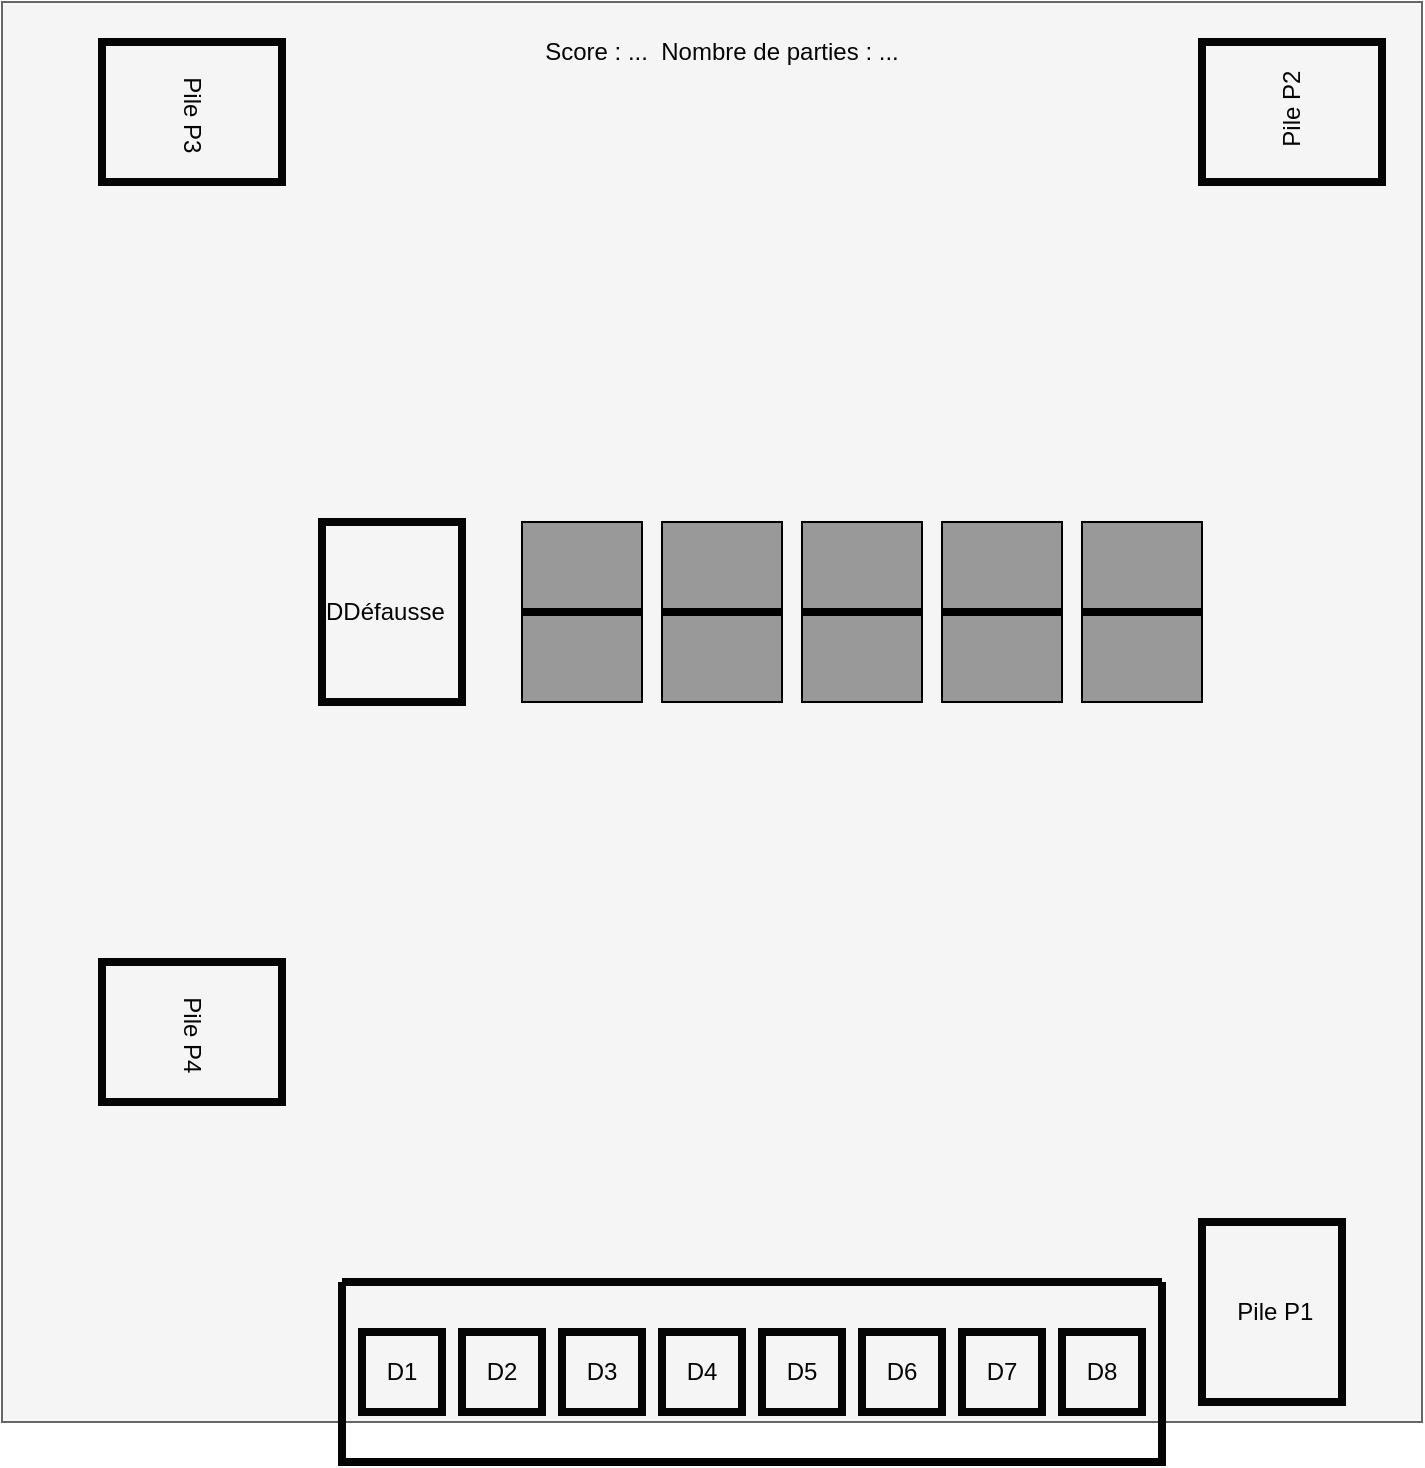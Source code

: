 <mxfile>
    <diagram id="vP8cSJbvrpntYsUDsbow" name="Page-1">
        <mxGraphModel dx="1130" dy="768" grid="1" gridSize="10" guides="1" tooltips="1" connect="1" arrows="1" fold="1" page="1" pageScale="1" pageWidth="850" pageHeight="1100" math="0" shadow="0">
            <root>
                <mxCell id="0"/>
                <mxCell id="1" parent="0"/>
                <mxCell id="2" value="" style="whiteSpace=wrap;html=1;aspect=fixed;fillColor=#f5f5f5;fontColor=#333333;strokeColor=#666666;" parent="1" vertex="1">
                    <mxGeometry x="70" y="50" width="710" height="710" as="geometry"/>
                </mxCell>
                <mxCell id="23" value="" style="swimlane;startSize=0;fillColor=none;strokeWidth=4;strokeColor=#050505;" parent="1" vertex="1">
                    <mxGeometry x="240" y="690" width="410" height="90" as="geometry"/>
                </mxCell>
                <mxCell id="37" value="" style="group" parent="23" vertex="1" connectable="0">
                    <mxGeometry x="10" y="25" width="390" height="40" as="geometry"/>
                </mxCell>
                <mxCell id="27" value="D1" style="whiteSpace=wrap;html=1;aspect=fixed;strokeColor=#050505;strokeWidth=4;fontColor=#050505;fillColor=none;" parent="37" vertex="1">
                    <mxGeometry width="40" height="40" as="geometry"/>
                </mxCell>
                <mxCell id="29" value="D3" style="whiteSpace=wrap;html=1;aspect=fixed;strokeColor=#050505;strokeWidth=4;fontColor=#050505;fillColor=none;" parent="37" vertex="1">
                    <mxGeometry x="100" width="40" height="40" as="geometry"/>
                </mxCell>
                <mxCell id="31" value="D5" style="whiteSpace=wrap;html=1;aspect=fixed;strokeColor=#050505;strokeWidth=4;fontColor=#050505;fillColor=none;" parent="37" vertex="1">
                    <mxGeometry x="200" width="40" height="40" as="geometry"/>
                </mxCell>
                <mxCell id="28" value="D2" style="whiteSpace=wrap;html=1;aspect=fixed;strokeColor=#050505;strokeWidth=4;fontColor=#050505;fillColor=none;" parent="37" vertex="1">
                    <mxGeometry x="50" width="40" height="40" as="geometry"/>
                </mxCell>
                <mxCell id="30" value="D4" style="whiteSpace=wrap;html=1;aspect=fixed;strokeColor=#050505;strokeWidth=4;fontColor=#050505;fillColor=none;" parent="37" vertex="1">
                    <mxGeometry x="150" width="40" height="40" as="geometry"/>
                </mxCell>
                <mxCell id="34" value="D6" style="whiteSpace=wrap;html=1;aspect=fixed;strokeColor=#050505;strokeWidth=4;fontColor=#050505;fillColor=none;" parent="37" vertex="1">
                    <mxGeometry x="250" width="40" height="40" as="geometry"/>
                </mxCell>
                <mxCell id="35" value="D7" style="whiteSpace=wrap;html=1;aspect=fixed;strokeColor=#050505;strokeWidth=4;fontColor=#050505;fillColor=none;" parent="37" vertex="1">
                    <mxGeometry x="300" width="40" height="40" as="geometry"/>
                </mxCell>
                <mxCell id="36" value="D8" style="whiteSpace=wrap;html=1;aspect=fixed;strokeColor=#050505;strokeWidth=4;fontColor=#050505;fillColor=none;" parent="37" vertex="1">
                    <mxGeometry x="350" width="40" height="40" as="geometry"/>
                </mxCell>
                <mxCell id="38" value="&lt;font color=&quot;#050505&quot;&gt;&amp;nbsp;Pile P1&lt;/font&gt;" style="rounded=0;whiteSpace=wrap;html=1;strokeColor=#050505;strokeWidth=4;fillColor=none;align=center;" parent="1" vertex="1">
                    <mxGeometry x="670" y="660" width="70" height="90" as="geometry"/>
                </mxCell>
                <mxCell id="39" value="&lt;font color=&quot;#050505&quot;&gt;&amp;nbsp;Pile P2&lt;/font&gt;" style="rounded=0;whiteSpace=wrap;html=1;strokeColor=#050505;strokeWidth=4;fillColor=none;align=center;rotation=-90;" parent="1" vertex="1">
                    <mxGeometry x="680" y="60" width="70" height="90" as="geometry"/>
                </mxCell>
                <mxCell id="40" value="&lt;font color=&quot;#050505&quot;&gt;&amp;nbsp;Pile P3&lt;/font&gt;" style="rounded=0;whiteSpace=wrap;html=1;strokeColor=#050505;strokeWidth=4;fillColor=none;align=center;rotation=90;" parent="1" vertex="1">
                    <mxGeometry x="130" y="60" width="70" height="90" as="geometry"/>
                </mxCell>
                <mxCell id="41" value="&lt;font color=&quot;#050505&quot;&gt;&amp;nbsp;Pile P4&lt;/font&gt;" style="rounded=0;whiteSpace=wrap;html=1;strokeColor=#050505;strokeWidth=4;fillColor=none;align=center;rotation=90;" parent="1" vertex="1">
                    <mxGeometry x="130" y="520" width="70" height="90" as="geometry"/>
                </mxCell>
                <mxCell id="43" value="" style="group" parent="1" vertex="1" connectable="0">
                    <mxGeometry x="230" y="310" width="440" height="90" as="geometry"/>
                </mxCell>
                <mxCell id="24" value="" style="group" parent="43" vertex="1" connectable="0">
                    <mxGeometry x="100" width="340" height="90" as="geometry"/>
                </mxCell>
                <mxCell id="8" value="" style="group" parent="24" vertex="1" connectable="0">
                    <mxGeometry x="70" width="60" height="90" as="geometry"/>
                </mxCell>
                <mxCell id="4" value="" style="rounded=0;whiteSpace=wrap;html=1;fillColor=#999999;" parent="8" vertex="1">
                    <mxGeometry width="60" height="90" as="geometry"/>
                </mxCell>
                <mxCell id="7" value="" style="endArrow=none;html=1;entryX=1;entryY=0.5;entryDx=0;entryDy=0;exitX=0;exitY=0.5;exitDx=0;exitDy=0;strokeWidth=4;" parent="8" source="4" target="4" edge="1">
                    <mxGeometry width="50" height="50" relative="1" as="geometry">
                        <mxPoint x="80" y="200" as="sourcePoint"/>
                        <mxPoint x="130" y="150" as="targetPoint"/>
                    </mxGeometry>
                </mxCell>
                <mxCell id="9" value="" style="group" parent="24" vertex="1" connectable="0">
                    <mxGeometry x="140" width="60" height="90" as="geometry"/>
                </mxCell>
                <mxCell id="10" value="" style="rounded=0;whiteSpace=wrap;html=1;fillColor=#999999;" parent="9" vertex="1">
                    <mxGeometry width="60" height="90" as="geometry"/>
                </mxCell>
                <mxCell id="11" value="" style="endArrow=none;html=1;entryX=1;entryY=0.5;entryDx=0;entryDy=0;exitX=0;exitY=0.5;exitDx=0;exitDy=0;strokeWidth=4;" parent="9" source="10" target="10" edge="1">
                    <mxGeometry width="50" height="50" relative="1" as="geometry">
                        <mxPoint x="80" y="200" as="sourcePoint"/>
                        <mxPoint x="130" y="150" as="targetPoint"/>
                    </mxGeometry>
                </mxCell>
                <mxCell id="12" value="" style="group;fontStyle=1" parent="24" vertex="1" connectable="0">
                    <mxGeometry x="210" width="60" height="90" as="geometry"/>
                </mxCell>
                <mxCell id="13" value="" style="rounded=0;whiteSpace=wrap;html=1;fillColor=#999999;" parent="12" vertex="1">
                    <mxGeometry width="60" height="90" as="geometry"/>
                </mxCell>
                <mxCell id="14" value="" style="endArrow=none;html=1;entryX=1;entryY=0.5;entryDx=0;entryDy=0;exitX=0;exitY=0.5;exitDx=0;exitDy=0;strokeWidth=4;" parent="12" source="13" target="13" edge="1">
                    <mxGeometry width="50" height="50" relative="1" as="geometry">
                        <mxPoint x="80" y="200" as="sourcePoint"/>
                        <mxPoint x="130" y="150" as="targetPoint"/>
                    </mxGeometry>
                </mxCell>
                <mxCell id="15" value="" style="group" parent="24" vertex="1" connectable="0">
                    <mxGeometry width="60" height="90" as="geometry"/>
                </mxCell>
                <mxCell id="16" value="" style="rounded=0;whiteSpace=wrap;html=1;fillColor=#999999;" parent="15" vertex="1">
                    <mxGeometry width="60" height="90" as="geometry"/>
                </mxCell>
                <mxCell id="17" value="" style="endArrow=none;html=1;entryX=1;entryY=0.5;entryDx=0;entryDy=0;exitX=0;exitY=0.5;exitDx=0;exitDy=0;strokeWidth=4;" parent="15" source="16" target="16" edge="1">
                    <mxGeometry width="50" height="50" relative="1" as="geometry">
                        <mxPoint x="80" y="200" as="sourcePoint"/>
                        <mxPoint x="130" y="150" as="targetPoint"/>
                    </mxGeometry>
                </mxCell>
                <mxCell id="18" value="" style="group" parent="24" vertex="1" connectable="0">
                    <mxGeometry x="280" width="60" height="90" as="geometry"/>
                </mxCell>
                <mxCell id="19" value="" style="rounded=0;whiteSpace=wrap;html=1;fillColor=#999999;" parent="18" vertex="1">
                    <mxGeometry width="60" height="90" as="geometry"/>
                </mxCell>
                <mxCell id="20" value="" style="endArrow=none;html=1;entryX=1;entryY=0.5;entryDx=0;entryDy=0;exitX=0;exitY=0.5;exitDx=0;exitDy=0;strokeWidth=4;" parent="18" source="19" target="19" edge="1">
                    <mxGeometry width="50" height="50" relative="1" as="geometry">
                        <mxPoint x="80" y="200" as="sourcePoint"/>
                        <mxPoint x="130" y="150" as="targetPoint"/>
                    </mxGeometry>
                </mxCell>
                <mxCell id="25" value="D&lt;font color=&quot;#050505&quot;&gt;Défausse&amp;nbsp;&lt;/font&gt;" style="rounded=0;whiteSpace=wrap;html=1;strokeColor=#050505;strokeWidth=4;fillColor=none;align=left;" parent="43" vertex="1">
                    <mxGeometry width="70" height="90" as="geometry"/>
                </mxCell>
                <mxCell id="44" value="Score : ...&amp;nbsp; Nombre de parties : ..." style="text;html=1;strokeColor=none;fillColor=none;align=center;verticalAlign=middle;whiteSpace=wrap;rounded=0;strokeWidth=4;fontColor=#050505;" parent="1" vertex="1">
                    <mxGeometry x="310" y="60" width="240" height="30" as="geometry"/>
                </mxCell>
            </root>
        </mxGraphModel>
    </diagram>
</mxfile>